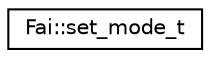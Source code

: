 digraph "Graphical Class Hierarchy"
{
  edge [fontname="Helvetica",fontsize="10",labelfontname="Helvetica",labelfontsize="10"];
  node [fontname="Helvetica",fontsize="10",shape=record];
  rankdir="LR";
  Node1 [label="Fai::set_mode_t",height=0.2,width=0.4,color="black", fillcolor="white", style="filled",URL="$d1/d36/structFai_1_1set__mode__t.html"];
}
